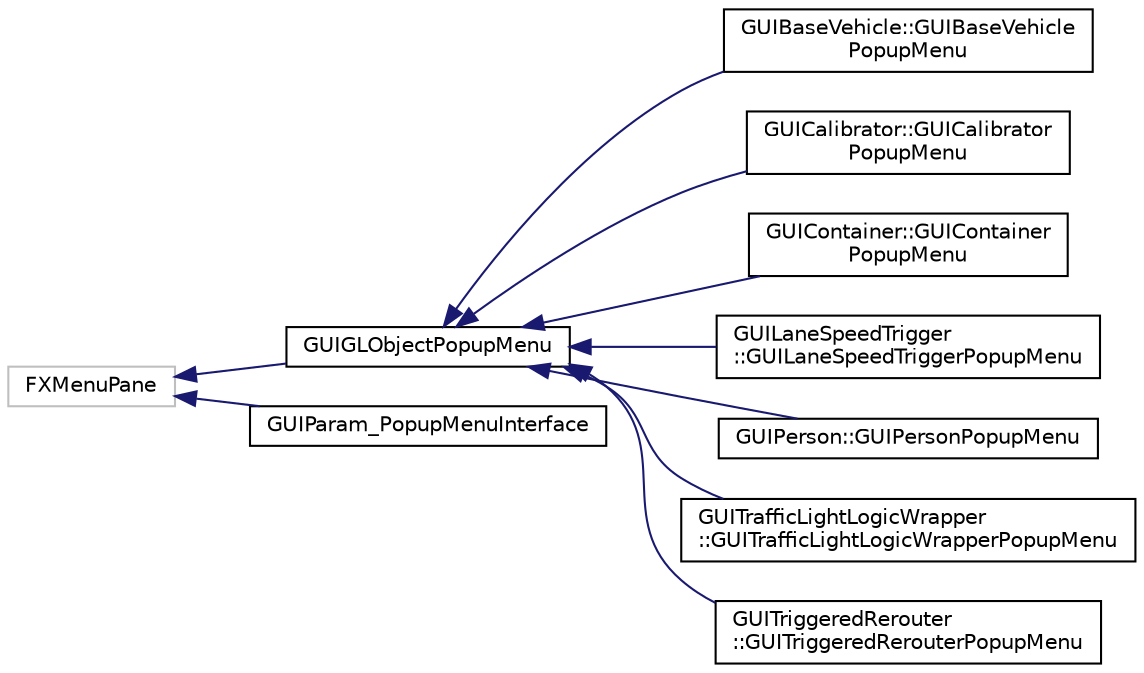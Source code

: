 digraph "Graphical Class Hierarchy"
{
  edge [fontname="Helvetica",fontsize="10",labelfontname="Helvetica",labelfontsize="10"];
  node [fontname="Helvetica",fontsize="10",shape=record];
  rankdir="LR";
  Node1085 [label="FXMenuPane",height=0.2,width=0.4,color="grey75", fillcolor="white", style="filled"];
  Node1085 -> Node0 [dir="back",color="midnightblue",fontsize="10",style="solid",fontname="Helvetica"];
  Node0 [label="GUIGLObjectPopupMenu",height=0.2,width=0.4,color="black", fillcolor="white", style="filled",URL="$d3/d63/class_g_u_i_g_l_object_popup_menu.html",tooltip="The popup menu of a globject. "];
  Node0 -> Node1 [dir="back",color="midnightblue",fontsize="10",style="solid",fontname="Helvetica"];
  Node1 [label="GUIBaseVehicle::GUIBaseVehicle\lPopupMenu",height=0.2,width=0.4,color="black", fillcolor="white", style="filled",URL="$dc/db5/class_g_u_i_base_vehicle_1_1_g_u_i_base_vehicle_popup_menu.html"];
  Node0 -> Node2 [dir="back",color="midnightblue",fontsize="10",style="solid",fontname="Helvetica"];
  Node2 [label="GUICalibrator::GUICalibrator\lPopupMenu",height=0.2,width=0.4,color="black", fillcolor="white", style="filled",URL="$d2/d26/class_g_u_i_calibrator_1_1_g_u_i_calibrator_popup_menu.html"];
  Node0 -> Node3 [dir="back",color="midnightblue",fontsize="10",style="solid",fontname="Helvetica"];
  Node3 [label="GUIContainer::GUIContainer\lPopupMenu",height=0.2,width=0.4,color="black", fillcolor="white", style="filled",URL="$d2/d0f/class_g_u_i_container_1_1_g_u_i_container_popup_menu.html"];
  Node0 -> Node4 [dir="back",color="midnightblue",fontsize="10",style="solid",fontname="Helvetica"];
  Node4 [label="GUILaneSpeedTrigger\l::GUILaneSpeedTriggerPopupMenu",height=0.2,width=0.4,color="black", fillcolor="white", style="filled",URL="$d0/d70/class_g_u_i_lane_speed_trigger_1_1_g_u_i_lane_speed_trigger_popup_menu.html"];
  Node0 -> Node5 [dir="back",color="midnightblue",fontsize="10",style="solid",fontname="Helvetica"];
  Node5 [label="GUIPerson::GUIPersonPopupMenu",height=0.2,width=0.4,color="black", fillcolor="white", style="filled",URL="$d3/d99/class_g_u_i_person_1_1_g_u_i_person_popup_menu.html"];
  Node0 -> Node6 [dir="back",color="midnightblue",fontsize="10",style="solid",fontname="Helvetica"];
  Node6 [label="GUITrafficLightLogicWrapper\l::GUITrafficLightLogicWrapperPopupMenu",height=0.2,width=0.4,color="black", fillcolor="white", style="filled",URL="$d7/dff/class_g_u_i_traffic_light_logic_wrapper_1_1_g_u_i_traffic_light_logic_wrapper_popup_menu.html"];
  Node0 -> Node7 [dir="back",color="midnightblue",fontsize="10",style="solid",fontname="Helvetica"];
  Node7 [label="GUITriggeredRerouter\l::GUITriggeredRerouterPopupMenu",height=0.2,width=0.4,color="black", fillcolor="white", style="filled",URL="$d9/d17/class_g_u_i_triggered_rerouter_1_1_g_u_i_triggered_rerouter_popup_menu.html"];
  Node1085 -> Node1094 [dir="back",color="midnightblue",fontsize="10",style="solid",fontname="Helvetica"];
  Node1094 [label="GUIParam_PopupMenuInterface",height=0.2,width=0.4,color="black", fillcolor="white", style="filled",URL="$d4/db0/class_g_u_i_param___popup_menu_interface.html",tooltip="A popup-menu for dynamic patameter table entries. "];
}
